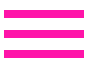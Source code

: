<mxfile version="16.5.1" type="device"><diagram id="vakgf4NV0SEr2tKh-02P" name="Page-1"><mxGraphModel dx="868" dy="591" grid="1" gridSize="10" guides="1" tooltips="1" connect="1" arrows="1" fold="1" page="1" pageScale="1" pageWidth="1169" pageHeight="827" math="0" shadow="0"><root><mxCell id="0"/><mxCell id="1" parent="0"/><mxCell id="TqGUimterEgnQb57NTNG-4" value="" style="group" vertex="1" connectable="0" parent="1"><mxGeometry x="420" y="450" width="40" height="30" as="geometry"/></mxCell><mxCell id="TqGUimterEgnQb57NTNG-1" value="" style="line;strokeWidth=4;fillColor=none;align=left;verticalAlign=middle;spacingTop=-1;spacingLeft=3;spacingRight=3;rotatable=0;labelPosition=right;points=[];portConstraint=eastwest;strokeColor=#FF14A9;" vertex="1" parent="TqGUimterEgnQb57NTNG-4"><mxGeometry width="40" height="10.0" as="geometry"/></mxCell><mxCell id="TqGUimterEgnQb57NTNG-2" value="" style="line;strokeWidth=4;fillColor=none;align=left;verticalAlign=middle;spacingTop=-1;spacingLeft=3;spacingRight=3;rotatable=0;labelPosition=right;points=[];portConstraint=eastwest;strokeColor=#FF14A9;" vertex="1" parent="TqGUimterEgnQb57NTNG-4"><mxGeometry y="10.0" width="40" height="10.0" as="geometry"/></mxCell><mxCell id="TqGUimterEgnQb57NTNG-3" value="" style="line;strokeWidth=4;fillColor=none;align=left;verticalAlign=middle;spacingTop=-1;spacingLeft=3;spacingRight=3;rotatable=0;labelPosition=right;points=[];portConstraint=eastwest;strokeColor=#FF14A9;" vertex="1" parent="TqGUimterEgnQb57NTNG-4"><mxGeometry y="20.0" width="40" height="10.0" as="geometry"/></mxCell></root></mxGraphModel></diagram></mxfile>